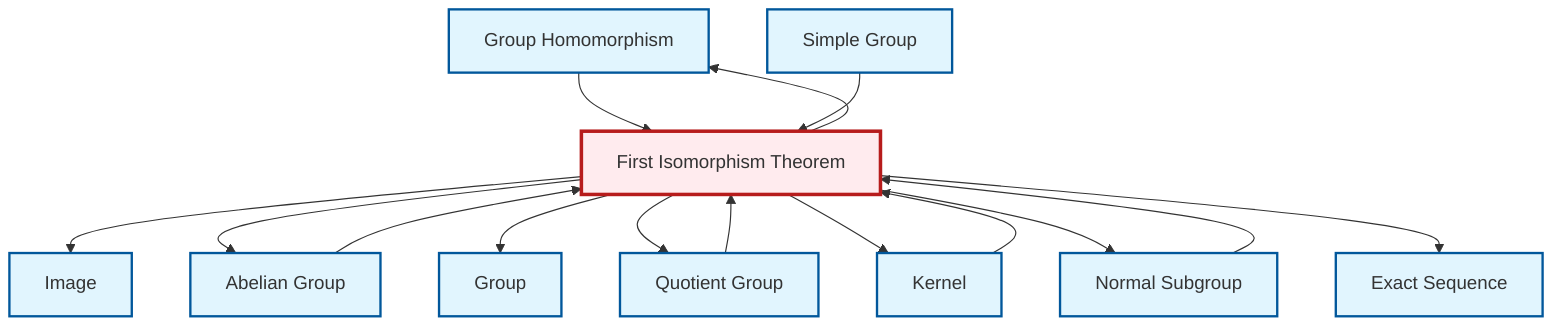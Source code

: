 graph TD
    classDef definition fill:#e1f5fe,stroke:#01579b,stroke-width:2px
    classDef theorem fill:#f3e5f5,stroke:#4a148c,stroke-width:2px
    classDef axiom fill:#fff3e0,stroke:#e65100,stroke-width:2px
    classDef example fill:#e8f5e9,stroke:#1b5e20,stroke-width:2px
    classDef current fill:#ffebee,stroke:#b71c1c,stroke-width:3px
    def-homomorphism["Group Homomorphism"]:::definition
    def-exact-sequence["Exact Sequence"]:::definition
    def-image["Image"]:::definition
    def-kernel["Kernel"]:::definition
    def-quotient-group["Quotient Group"]:::definition
    thm-first-isomorphism["First Isomorphism Theorem"]:::theorem
    def-normal-subgroup["Normal Subgroup"]:::definition
    def-group["Group"]:::definition
    def-simple-group["Simple Group"]:::definition
    def-abelian-group["Abelian Group"]:::definition
    thm-first-isomorphism --> def-image
    thm-first-isomorphism --> def-homomorphism
    thm-first-isomorphism --> def-abelian-group
    def-homomorphism --> thm-first-isomorphism
    def-kernel --> thm-first-isomorphism
    def-abelian-group --> thm-first-isomorphism
    thm-first-isomorphism --> def-group
    thm-first-isomorphism --> def-quotient-group
    thm-first-isomorphism --> def-kernel
    thm-first-isomorphism --> def-normal-subgroup
    def-simple-group --> thm-first-isomorphism
    def-quotient-group --> thm-first-isomorphism
    thm-first-isomorphism --> def-exact-sequence
    def-normal-subgroup --> thm-first-isomorphism
    class thm-first-isomorphism current